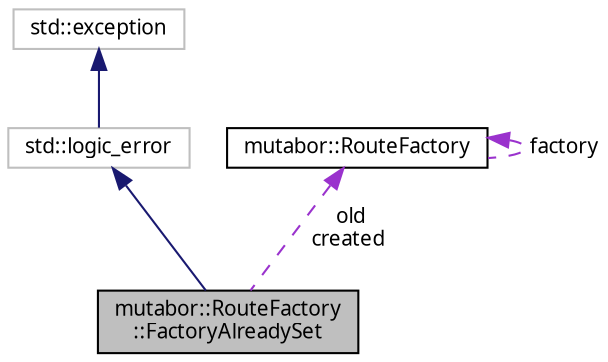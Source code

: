 digraph "mutabor::RouteFactory::FactoryAlreadySet"
{
  edge [fontname="Sans",fontsize="10",labelfontname="Sans",labelfontsize="10"];
  node [fontname="Sans",fontsize="10",shape=record];
  Node3 [label="mutabor::RouteFactory\l::FactoryAlreadySet",height=0.2,width=0.4,color="black", fillcolor="grey75", style="filled", fontcolor="black"];
  Node4 -> Node3 [dir="back",color="midnightblue",fontsize="10",style="solid",fontname="Sans"];
  Node4 [label="std::logic_error",height=0.2,width=0.4,color="grey75", fillcolor="white", style="filled",tooltip="STL class. "];
  Node5 -> Node4 [dir="back",color="midnightblue",fontsize="10",style="solid",fontname="Sans"];
  Node5 [label="std::exception",height=0.2,width=0.4,color="grey75", fillcolor="white", style="filled",tooltip="STL class. "];
  Node6 -> Node3 [dir="back",color="darkorchid3",fontsize="10",style="dashed",label=" old\ncreated" ,fontname="Sans"];
  Node6 [label="mutabor::RouteFactory",height=0.2,width=0.4,color="black", fillcolor="white", style="filled",URL="$d9/d3e/classmutabor_1_1RouteFactory.html",tooltip="Class for creation of Routes. "];
  Node6 -> Node6 [dir="back",color="darkorchid3",fontsize="10",style="dashed",label=" factory" ,fontname="Sans"];
}
